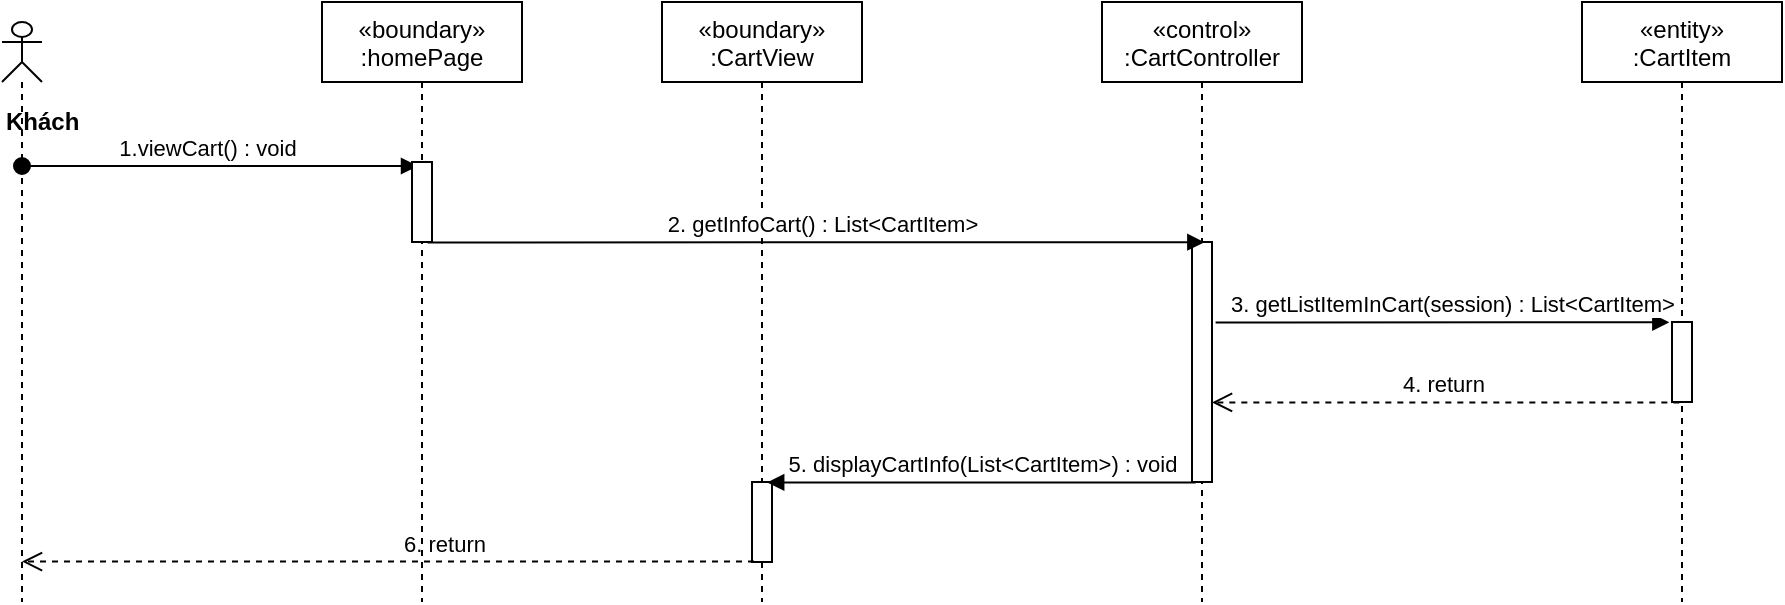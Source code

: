 <mxfile version="14.7.6" type="device"><diagram id="kgpKYQtTHZ0yAKxKKP6v" name="Page-1"><mxGraphModel dx="1038" dy="521" grid="1" gridSize="10" guides="1" tooltips="1" connect="1" arrows="1" fold="1" page="1" pageScale="1" pageWidth="850" pageHeight="1100" math="0" shadow="0"><root><mxCell id="0"/><mxCell id="1" parent="0"/><mxCell id="AyrRQ5OWU3sJBnbY8tf0-1" value="«boundary»&#10;:CartView" style="shape=umlLifeline;perimeter=lifelinePerimeter;container=1;collapsible=0;recursiveResize=0;rounded=0;shadow=0;strokeWidth=1;" parent="1" vertex="1"><mxGeometry x="360" y="80" width="100" height="300" as="geometry"/></mxCell><mxCell id="AyrRQ5OWU3sJBnbY8tf0-2" value="" style="points=[];perimeter=orthogonalPerimeter;rounded=0;shadow=0;strokeWidth=1;" parent="AyrRQ5OWU3sJBnbY8tf0-1" vertex="1"><mxGeometry x="45" y="240" width="10" height="40" as="geometry"/></mxCell><mxCell id="AyrRQ5OWU3sJBnbY8tf0-4" value="«control»&#10;:CartController" style="shape=umlLifeline;perimeter=lifelinePerimeter;container=1;collapsible=0;recursiveResize=0;rounded=0;shadow=0;strokeWidth=1;" parent="1" vertex="1"><mxGeometry x="580" y="80" width="100" height="300" as="geometry"/></mxCell><mxCell id="AyrRQ5OWU3sJBnbY8tf0-5" value="" style="points=[];perimeter=orthogonalPerimeter;rounded=0;shadow=0;strokeWidth=1;" parent="AyrRQ5OWU3sJBnbY8tf0-4" vertex="1"><mxGeometry x="45" y="120" width="10" height="120" as="geometry"/></mxCell><mxCell id="AyrRQ5OWU3sJBnbY8tf0-6" value="&lt;div&gt;&lt;b&gt;Khách&lt;/b&gt;&lt;/div&gt;" style="shape=umlLifeline;participant=umlActor;perimeter=lifelinePerimeter;whiteSpace=wrap;html=1;container=1;collapsible=0;recursiveResize=0;verticalAlign=top;spacingTop=36;outlineConnect=0;align=left;size=30;" parent="1" vertex="1"><mxGeometry x="30" y="90" width="20" height="290" as="geometry"/></mxCell><mxCell id="AyrRQ5OWU3sJBnbY8tf0-7" value="1.viewCart() : void" style="verticalAlign=bottom;startArrow=oval;endArrow=block;startSize=8;shadow=0;strokeWidth=1;entryX=0.3;entryY=0.05;entryDx=0;entryDy=0;entryPerimeter=0;" parent="1" source="AyrRQ5OWU3sJBnbY8tf0-6" target="mxo71h86B-rT-JVsQwlE-3" edge="1"><mxGeometry x="-0.06" relative="1" as="geometry"><mxPoint x="100" y="170" as="sourcePoint"/><mxPoint as="offset"/><mxPoint x="170" y="163" as="targetPoint"/></mxGeometry></mxCell><mxCell id="AyrRQ5OWU3sJBnbY8tf0-10" value="2. getInfoCart() : List&amp;lt;CartItem&amp;gt;" style="html=1;verticalAlign=bottom;endArrow=block;entryX=0.617;entryY=0.001;entryDx=0;entryDy=0;entryPerimeter=0;exitX=0.78;exitY=1.005;exitDx=0;exitDy=0;exitPerimeter=0;" parent="1" source="mxo71h86B-rT-JVsQwlE-3" target="AyrRQ5OWU3sJBnbY8tf0-5" edge="1"><mxGeometry x="0.014" width="80" relative="1" as="geometry"><mxPoint x="260" y="200" as="sourcePoint"/><mxPoint x="500" y="210" as="targetPoint"/><mxPoint as="offset"/></mxGeometry></mxCell><mxCell id="AyrRQ5OWU3sJBnbY8tf0-12" value="«entity»&#10;:CartItem" style="shape=umlLifeline;perimeter=lifelinePerimeter;container=1;collapsible=0;recursiveResize=0;rounded=0;shadow=0;strokeWidth=1;" parent="1" vertex="1"><mxGeometry x="820" y="80" width="100" height="300" as="geometry"/></mxCell><mxCell id="AyrRQ5OWU3sJBnbY8tf0-13" value="" style="points=[];perimeter=orthogonalPerimeter;rounded=0;shadow=0;strokeWidth=1;" parent="AyrRQ5OWU3sJBnbY8tf0-12" vertex="1"><mxGeometry x="45" y="160" width="10" height="40" as="geometry"/></mxCell><mxCell id="AyrRQ5OWU3sJBnbY8tf0-14" value="3. getListItemInCart(session) : List&amp;lt;CartItem&amp;gt;" style="html=1;verticalAlign=bottom;endArrow=block;entryX=-0.133;entryY=0.004;entryDx=0;entryDy=0;entryPerimeter=0;exitX=1.18;exitY=0.335;exitDx=0;exitDy=0;exitPerimeter=0;" parent="1" source="AyrRQ5OWU3sJBnbY8tf0-5" target="AyrRQ5OWU3sJBnbY8tf0-13" edge="1"><mxGeometry x="0.041" width="80" relative="1" as="geometry"><mxPoint x="650" y="240" as="sourcePoint"/><mxPoint x="1000" y="190" as="targetPoint"/><mxPoint as="offset"/><Array as="points"/></mxGeometry></mxCell><mxCell id="AyrRQ5OWU3sJBnbY8tf0-15" value="4. return&amp;nbsp;" style="html=1;verticalAlign=bottom;endArrow=open;dashed=1;endSize=8;exitX=0.367;exitY=1.006;exitDx=0;exitDy=0;exitPerimeter=0;" parent="1" source="AyrRQ5OWU3sJBnbY8tf0-13" target="AyrRQ5OWU3sJBnbY8tf0-5" edge="1"><mxGeometry relative="1" as="geometry"><mxPoint x="1000" y="360" as="sourcePoint"/><mxPoint x="989.5" y="290.18" as="targetPoint"/></mxGeometry></mxCell><mxCell id="mxo71h86B-rT-JVsQwlE-1" value="6. return" style="html=1;verticalAlign=bottom;endArrow=open;dashed=1;endSize=8;exitX=0.1;exitY=0.994;exitDx=0;exitDy=0;exitPerimeter=0;" parent="1" source="AyrRQ5OWU3sJBnbY8tf0-2" target="AyrRQ5OWU3sJBnbY8tf0-6" edge="1"><mxGeometry x="-0.149" relative="1" as="geometry"><mxPoint x="460" y="220" as="sourcePoint"/><mxPoint x="154" y="222" as="targetPoint"/><mxPoint as="offset"/></mxGeometry></mxCell><mxCell id="mxo71h86B-rT-JVsQwlE-2" value="«boundary»&#10;:homePage" style="shape=umlLifeline;perimeter=lifelinePerimeter;container=1;collapsible=0;recursiveResize=0;rounded=0;shadow=0;strokeWidth=1;" parent="1" vertex="1"><mxGeometry x="190" y="80" width="100" height="300" as="geometry"/></mxCell><mxCell id="mxo71h86B-rT-JVsQwlE-3" value="" style="points=[];perimeter=orthogonalPerimeter;rounded=0;shadow=0;strokeWidth=1;" parent="mxo71h86B-rT-JVsQwlE-2" vertex="1"><mxGeometry x="45" y="80" width="10" height="40" as="geometry"/></mxCell><mxCell id="EcF1zBtetXtSL3NQGyf--1" value="5. displayCartInfo(List&amp;lt;CartItem&amp;gt;) : void" style="html=1;verticalAlign=bottom;endArrow=block;exitX=0.18;exitY=1.002;exitDx=0;exitDy=0;exitPerimeter=0;entryX=0.76;entryY=0.005;entryDx=0;entryDy=0;entryPerimeter=0;" edge="1" parent="1" source="AyrRQ5OWU3sJBnbY8tf0-5" target="AyrRQ5OWU3sJBnbY8tf0-2"><mxGeometry width="80" relative="1" as="geometry"><mxPoint x="380" y="270" as="sourcePoint"/><mxPoint x="460" y="270" as="targetPoint"/></mxGeometry></mxCell></root></mxGraphModel></diagram></mxfile>